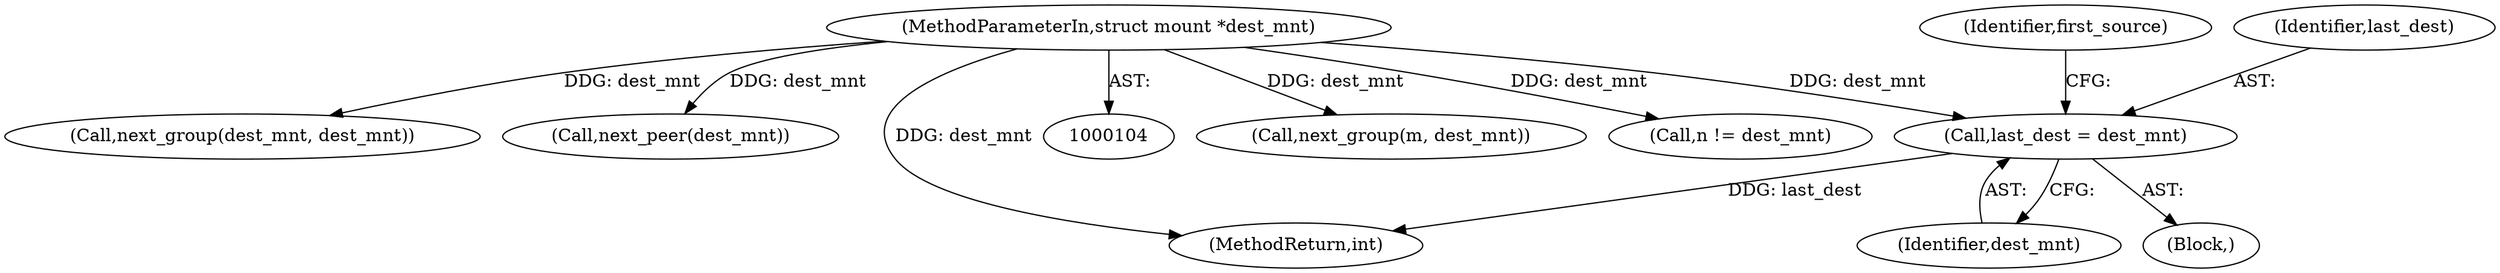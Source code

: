digraph "0_linux_5ec0811d30378ae104f250bfc9b3640242d81e3f@pointer" {
"1000125" [label="(Call,last_dest = dest_mnt)"];
"1000105" [label="(MethodParameterIn,struct mount *dest_mnt)"];
"1000174" [label="(Call,next_group(m, dest_mnt))"];
"1000150" [label="(Call,n != dest_mnt)"];
"1000168" [label="(Call,next_group(dest_mnt, dest_mnt))"];
"1000129" [label="(Identifier,first_source)"];
"1000148" [label="(Call,next_peer(dest_mnt))"];
"1000126" [label="(Identifier,last_dest)"];
"1000127" [label="(Identifier,dest_mnt)"];
"1000224" [label="(MethodReturn,int)"];
"1000109" [label="(Block,)"];
"1000105" [label="(MethodParameterIn,struct mount *dest_mnt)"];
"1000125" [label="(Call,last_dest = dest_mnt)"];
"1000125" -> "1000109"  [label="AST: "];
"1000125" -> "1000127"  [label="CFG: "];
"1000126" -> "1000125"  [label="AST: "];
"1000127" -> "1000125"  [label="AST: "];
"1000129" -> "1000125"  [label="CFG: "];
"1000125" -> "1000224"  [label="DDG: last_dest"];
"1000105" -> "1000125"  [label="DDG: dest_mnt"];
"1000105" -> "1000104"  [label="AST: "];
"1000105" -> "1000224"  [label="DDG: dest_mnt"];
"1000105" -> "1000148"  [label="DDG: dest_mnt"];
"1000105" -> "1000150"  [label="DDG: dest_mnt"];
"1000105" -> "1000168"  [label="DDG: dest_mnt"];
"1000105" -> "1000174"  [label="DDG: dest_mnt"];
}
